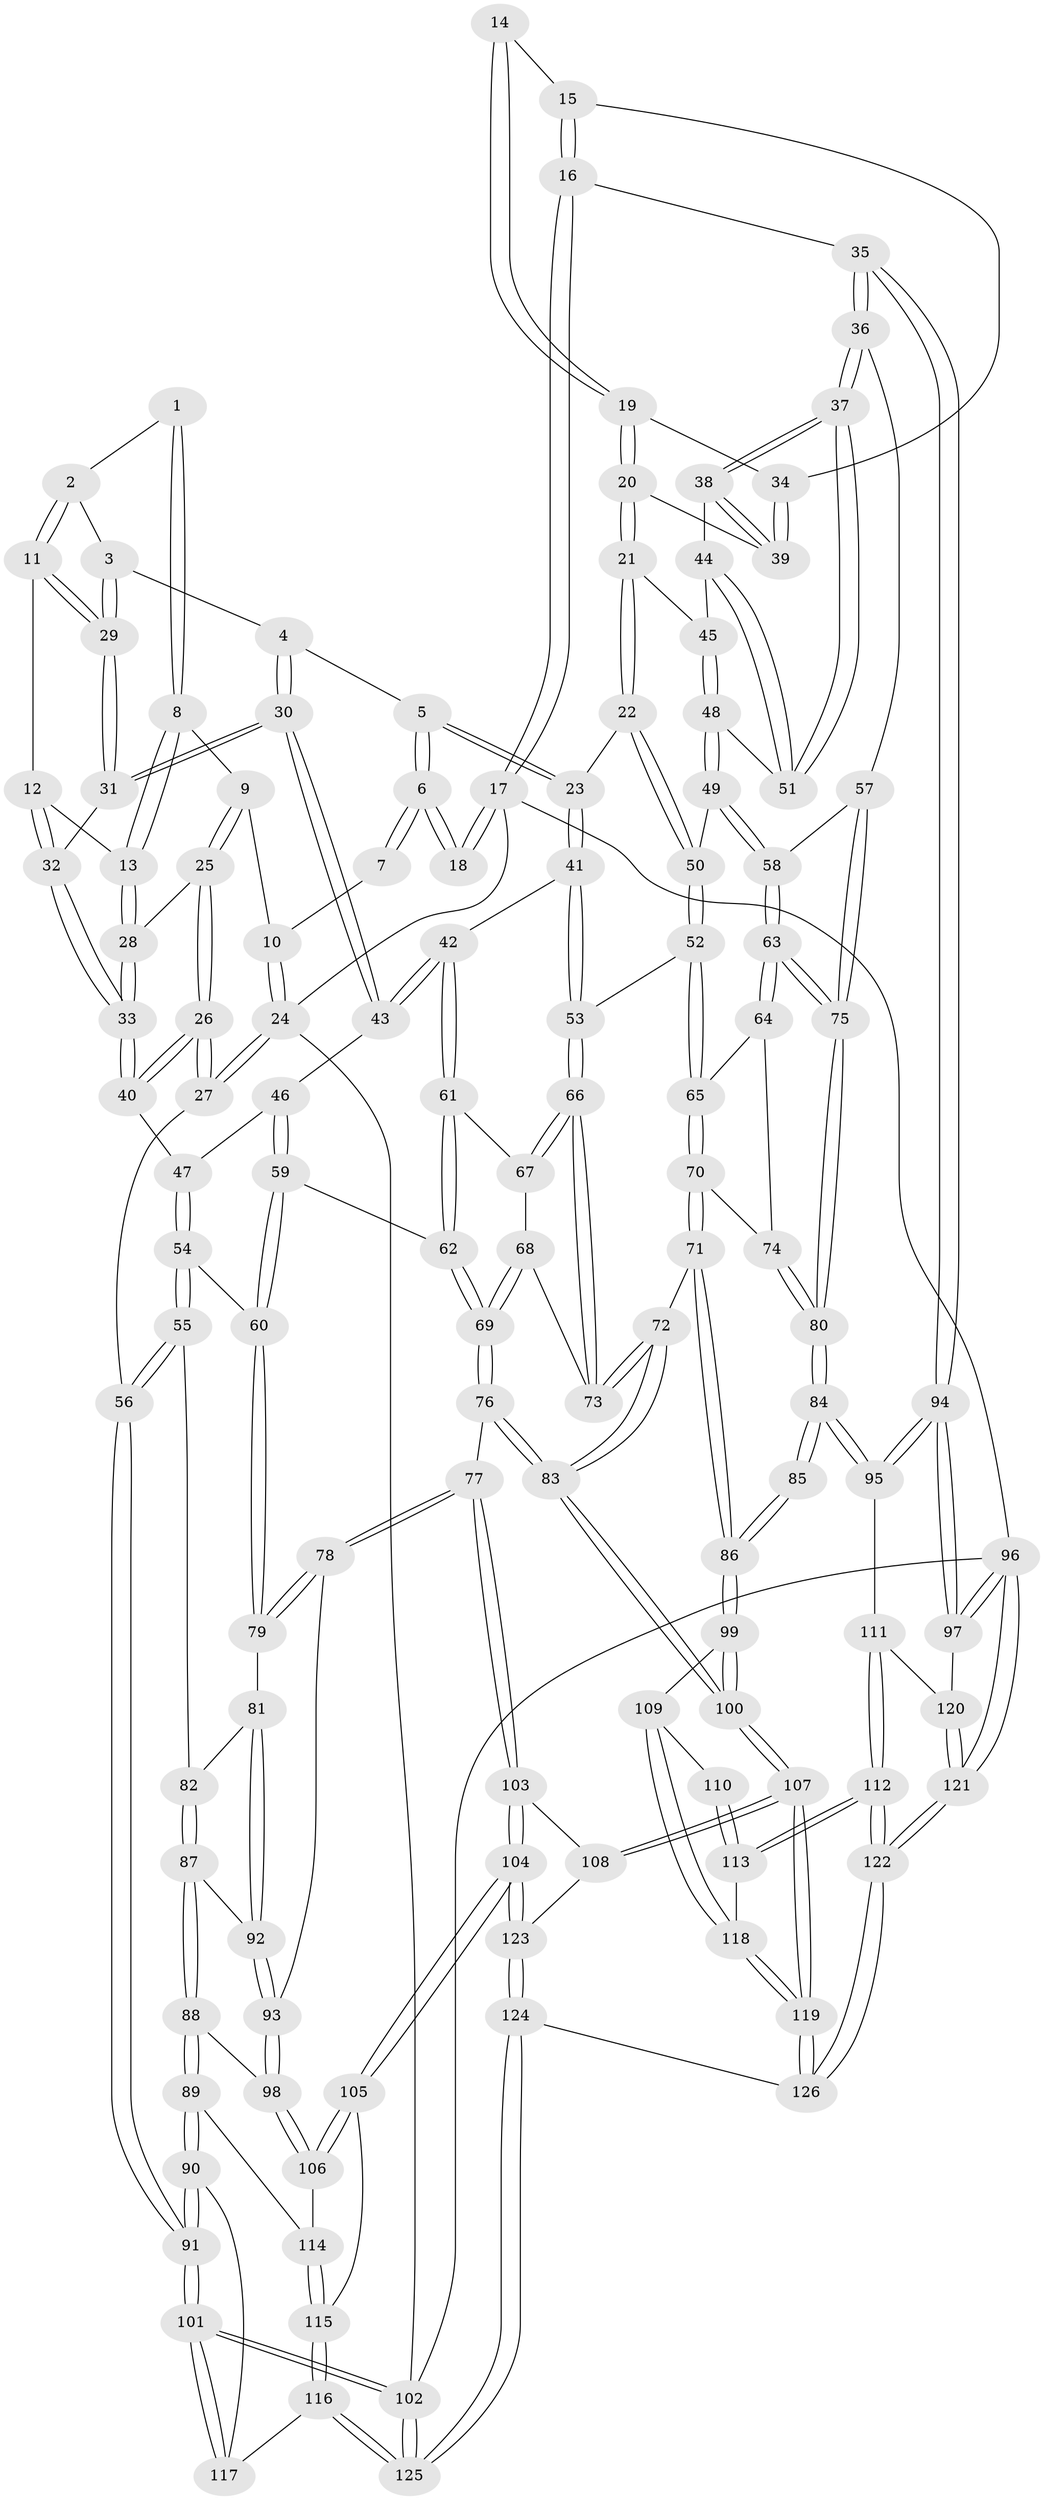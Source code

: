 // coarse degree distribution, {4: 0.5294117647058824, 2: 0.0392156862745098, 3: 0.3333333333333333, 5: 0.09803921568627451}
// Generated by graph-tools (version 1.1) at 2025/38/03/04/25 23:38:35]
// undirected, 126 vertices, 312 edges
graph export_dot {
  node [color=gray90,style=filled];
  1 [pos="+0.21954392806234724+0"];
  2 [pos="+0.28841808784587225+0.07563197702769653"];
  3 [pos="+0.4195003526882415+0.1246689261511882"];
  4 [pos="+0.5087093898017526+0.10290065907502151"];
  5 [pos="+0.6051024241313266+0.07207444998177964"];
  6 [pos="+0.6695109236416477+0"];
  7 [pos="+0.1326061336740349+0"];
  8 [pos="+0.14614701535232272+0.15788473725976024"];
  9 [pos="+0.08329402416949293+0.1598672224619009"];
  10 [pos="+0+0"];
  11 [pos="+0.2387433598395851+0.20299969894756129"];
  12 [pos="+0.22927767138459526+0.20526814217879763"];
  13 [pos="+0.16339253461868453+0.17607171565800278"];
  14 [pos="+0.8915559101353562+0.14012615790407254"];
  15 [pos="+1+0.19598835788800675"];
  16 [pos="+1+0.11866671857121082"];
  17 [pos="+1+0"];
  18 [pos="+0.8560130219753146+0"];
  19 [pos="+0.8683174839449707+0.22720038225337402"];
  20 [pos="+0.7867759152677233+0.2711897731700262"];
  21 [pos="+0.7556184883032835+0.28195815212298914"];
  22 [pos="+0.6784511818984686+0.25580939839354594"];
  23 [pos="+0.6478915751091584+0.23164526827217022"];
  24 [pos="+0+0"];
  25 [pos="+0.048259181332801396+0.21566392600255965"];
  26 [pos="+0+0.34902459793271284"];
  27 [pos="+0+0.35711919428143263"];
  28 [pos="+0.12872674936104248+0.26513970073934223"];
  29 [pos="+0.33336063051676945+0.2644353776911809"];
  30 [pos="+0.3807149330030306+0.3686146482003106"];
  31 [pos="+0.33724534722294636+0.29185840308867445"];
  32 [pos="+0.1645557609319283+0.32763149468309494"];
  33 [pos="+0.16430684951281727+0.3278362167533125"];
  34 [pos="+0.9241744081714767+0.23756157716905854"];
  35 [pos="+1+0.49026577427632684"];
  36 [pos="+1+0.48971016156034985"];
  37 [pos="+1+0.4774252846337046"];
  38 [pos="+1+0.38998979003102163"];
  39 [pos="+0.964827781508586+0.33432460349927556"];
  40 [pos="+0.1453252353805371+0.3780890269896644"];
  41 [pos="+0.47260968910569867+0.4040213974785819"];
  42 [pos="+0.4250748840731299+0.41544976049545"];
  43 [pos="+0.3949842713358067+0.4003641086538111"];
  44 [pos="+0.8070831867725844+0.32864456076259707"];
  45 [pos="+0.7748093251732181+0.31177976327489515"];
  46 [pos="+0.26713216336357243+0.44098175870417056"];
  47 [pos="+0.15206682637449123+0.38870178864455074"];
  48 [pos="+0.8106598648681785+0.44978232656562317"];
  49 [pos="+0.7940332571072786+0.4812619801134696"];
  50 [pos="+0.6796604735098929+0.4470096932972676"];
  51 [pos="+0.9377128313485091+0.4465626872371764"];
  52 [pos="+0.6298164873274609+0.5337376487216191"];
  53 [pos="+0.611316492097031+0.529960628707163"];
  54 [pos="+0.12366933481673958+0.49631784385880395"];
  55 [pos="+0+0.5649693830723113"];
  56 [pos="+0+0.5304640405193413"];
  57 [pos="+0.9477816558933438+0.5471623999924291"];
  58 [pos="+0.7931212679971684+0.5512430760948104"];
  59 [pos="+0.23904879599272624+0.555808261958957"];
  60 [pos="+0.20522631082818138+0.578627130609256"];
  61 [pos="+0.4201187705939759+0.46865366539713615"];
  62 [pos="+0.3222153755673598+0.586341311860288"];
  63 [pos="+0.7750689037545848+0.5750356829113081"];
  64 [pos="+0.7040320398543841+0.5621294340314188"];
  65 [pos="+0.6408006830962116+0.5462953789495514"];
  66 [pos="+0.5277228971016994+0.5985843080416541"];
  67 [pos="+0.4309610219654842+0.5044472271780289"];
  68 [pos="+0.42802321693442896+0.5994741485835772"];
  69 [pos="+0.36540438335279063+0.6971613817959692"];
  70 [pos="+0.6333411838260107+0.6313523164022977"];
  71 [pos="+0.6177325965067999+0.700686200804359"];
  72 [pos="+0.520690309309935+0.6423653987301617"];
  73 [pos="+0.5189364853250857+0.6254008991440319"];
  74 [pos="+0.692962545911187+0.6393940643034426"];
  75 [pos="+0.8005529216135937+0.7177972523647682"];
  76 [pos="+0.3644384577303071+0.7213018230382969"];
  77 [pos="+0.28505510086929+0.744069190794924"];
  78 [pos="+0.254716329661084+0.7341065272329053"];
  79 [pos="+0.19172226940182513+0.6099591836760178"];
  80 [pos="+0.800411673116951+0.7282727425382757"];
  81 [pos="+0.12747689845481153+0.626741729824796"];
  82 [pos="+0.02639219774300696+0.5844701633828117"];
  83 [pos="+0.41399990891159366+0.7491040098647187"];
  84 [pos="+0.8010987542194393+0.7421630193913719"];
  85 [pos="+0.7618646635732207+0.7469376866836163"];
  86 [pos="+0.6326768719336358+0.7424262707015497"];
  87 [pos="+0.0706256053490133+0.7281809779999217"];
  88 [pos="+0.03758030306687839+0.7661852716581631"];
  89 [pos="+0+0.7853943174270714"];
  90 [pos="+0+0.8110723317364037"];
  91 [pos="+0+0.8081412433816597"];
  92 [pos="+0.10874991828375265+0.709132846107094"];
  93 [pos="+0.200643879104191+0.7536526078296283"];
  94 [pos="+1+0.695554278069638"];
  95 [pos="+0.8021706626932599+0.7430643932310291"];
  96 [pos="+1+1"];
  97 [pos="+1+0.8631840361651163"];
  98 [pos="+0.1495829843415828+0.8134793366458496"];
  99 [pos="+0.5598161130034905+0.8214868567448356"];
  100 [pos="+0.4699131816657341+0.8217908128539059"];
  101 [pos="+0+1"];
  102 [pos="+0+1"];
  103 [pos="+0.27704274817751673+0.8132636236480567"];
  104 [pos="+0.18383175628227452+0.9146989046436583"];
  105 [pos="+0.1587117126786433+0.8996741803579943"];
  106 [pos="+0.14911325937676062+0.8346417386440655"];
  107 [pos="+0.41409467817130813+0.937716338925937"];
  108 [pos="+0.32159751272724896+0.9108174858387704"];
  109 [pos="+0.578799496565722+0.8505971000615573"];
  110 [pos="+0.6983233805041917+0.8505219525004841"];
  111 [pos="+0.8222751020341899+0.8482914684522374"];
  112 [pos="+0.7306789410871686+1"];
  113 [pos="+0.6842875709396219+0.9746457025592806"];
  114 [pos="+0.06189068900168031+0.8437108398686232"];
  115 [pos="+0.10723092299978232+0.9126415827906756"];
  116 [pos="+0.07158537991278445+0.9367509884118637"];
  117 [pos="+0.06236287651269984+0.9337770793041447"];
  118 [pos="+0.6039591808228661+0.8970383717484289"];
  119 [pos="+0.43516183571739914+1"];
  120 [pos="+0.8975696629892831+0.8800356515236825"];
  121 [pos="+0.9740560186389947+1"];
  122 [pos="+0.7581970595485841+1"];
  123 [pos="+0.21348192228744925+0.9602321760017345"];
  124 [pos="+0.2161775143927747+1"];
  125 [pos="+0.08821662134220228+1"];
  126 [pos="+0.4340275729876229+1"];
  1 -- 2;
  1 -- 8;
  1 -- 8;
  2 -- 3;
  2 -- 11;
  2 -- 11;
  3 -- 4;
  3 -- 29;
  3 -- 29;
  4 -- 5;
  4 -- 30;
  4 -- 30;
  5 -- 6;
  5 -- 6;
  5 -- 23;
  5 -- 23;
  6 -- 7;
  6 -- 7;
  6 -- 18;
  6 -- 18;
  7 -- 10;
  8 -- 9;
  8 -- 13;
  8 -- 13;
  9 -- 10;
  9 -- 25;
  9 -- 25;
  10 -- 24;
  10 -- 24;
  11 -- 12;
  11 -- 29;
  11 -- 29;
  12 -- 13;
  12 -- 32;
  12 -- 32;
  13 -- 28;
  13 -- 28;
  14 -- 15;
  14 -- 19;
  14 -- 19;
  15 -- 16;
  15 -- 16;
  15 -- 34;
  16 -- 17;
  16 -- 17;
  16 -- 35;
  17 -- 18;
  17 -- 18;
  17 -- 24;
  17 -- 96;
  19 -- 20;
  19 -- 20;
  19 -- 34;
  20 -- 21;
  20 -- 21;
  20 -- 39;
  21 -- 22;
  21 -- 22;
  21 -- 45;
  22 -- 23;
  22 -- 50;
  22 -- 50;
  23 -- 41;
  23 -- 41;
  24 -- 27;
  24 -- 27;
  24 -- 102;
  25 -- 26;
  25 -- 26;
  25 -- 28;
  26 -- 27;
  26 -- 27;
  26 -- 40;
  26 -- 40;
  27 -- 56;
  28 -- 33;
  28 -- 33;
  29 -- 31;
  29 -- 31;
  30 -- 31;
  30 -- 31;
  30 -- 43;
  30 -- 43;
  31 -- 32;
  32 -- 33;
  32 -- 33;
  33 -- 40;
  33 -- 40;
  34 -- 39;
  34 -- 39;
  35 -- 36;
  35 -- 36;
  35 -- 94;
  35 -- 94;
  36 -- 37;
  36 -- 37;
  36 -- 57;
  37 -- 38;
  37 -- 38;
  37 -- 51;
  37 -- 51;
  38 -- 39;
  38 -- 39;
  38 -- 44;
  40 -- 47;
  41 -- 42;
  41 -- 53;
  41 -- 53;
  42 -- 43;
  42 -- 43;
  42 -- 61;
  42 -- 61;
  43 -- 46;
  44 -- 45;
  44 -- 51;
  44 -- 51;
  45 -- 48;
  45 -- 48;
  46 -- 47;
  46 -- 59;
  46 -- 59;
  47 -- 54;
  47 -- 54;
  48 -- 49;
  48 -- 49;
  48 -- 51;
  49 -- 50;
  49 -- 58;
  49 -- 58;
  50 -- 52;
  50 -- 52;
  52 -- 53;
  52 -- 65;
  52 -- 65;
  53 -- 66;
  53 -- 66;
  54 -- 55;
  54 -- 55;
  54 -- 60;
  55 -- 56;
  55 -- 56;
  55 -- 82;
  56 -- 91;
  56 -- 91;
  57 -- 58;
  57 -- 75;
  57 -- 75;
  58 -- 63;
  58 -- 63;
  59 -- 60;
  59 -- 60;
  59 -- 62;
  60 -- 79;
  60 -- 79;
  61 -- 62;
  61 -- 62;
  61 -- 67;
  62 -- 69;
  62 -- 69;
  63 -- 64;
  63 -- 64;
  63 -- 75;
  63 -- 75;
  64 -- 65;
  64 -- 74;
  65 -- 70;
  65 -- 70;
  66 -- 67;
  66 -- 67;
  66 -- 73;
  66 -- 73;
  67 -- 68;
  68 -- 69;
  68 -- 69;
  68 -- 73;
  69 -- 76;
  69 -- 76;
  70 -- 71;
  70 -- 71;
  70 -- 74;
  71 -- 72;
  71 -- 86;
  71 -- 86;
  72 -- 73;
  72 -- 73;
  72 -- 83;
  72 -- 83;
  74 -- 80;
  74 -- 80;
  75 -- 80;
  75 -- 80;
  76 -- 77;
  76 -- 83;
  76 -- 83;
  77 -- 78;
  77 -- 78;
  77 -- 103;
  77 -- 103;
  78 -- 79;
  78 -- 79;
  78 -- 93;
  79 -- 81;
  80 -- 84;
  80 -- 84;
  81 -- 82;
  81 -- 92;
  81 -- 92;
  82 -- 87;
  82 -- 87;
  83 -- 100;
  83 -- 100;
  84 -- 85;
  84 -- 85;
  84 -- 95;
  84 -- 95;
  85 -- 86;
  85 -- 86;
  86 -- 99;
  86 -- 99;
  87 -- 88;
  87 -- 88;
  87 -- 92;
  88 -- 89;
  88 -- 89;
  88 -- 98;
  89 -- 90;
  89 -- 90;
  89 -- 114;
  90 -- 91;
  90 -- 91;
  90 -- 117;
  91 -- 101;
  91 -- 101;
  92 -- 93;
  92 -- 93;
  93 -- 98;
  93 -- 98;
  94 -- 95;
  94 -- 95;
  94 -- 97;
  94 -- 97;
  95 -- 111;
  96 -- 97;
  96 -- 97;
  96 -- 121;
  96 -- 121;
  96 -- 102;
  97 -- 120;
  98 -- 106;
  98 -- 106;
  99 -- 100;
  99 -- 100;
  99 -- 109;
  100 -- 107;
  100 -- 107;
  101 -- 102;
  101 -- 102;
  101 -- 117;
  101 -- 117;
  102 -- 125;
  102 -- 125;
  103 -- 104;
  103 -- 104;
  103 -- 108;
  104 -- 105;
  104 -- 105;
  104 -- 123;
  104 -- 123;
  105 -- 106;
  105 -- 106;
  105 -- 115;
  106 -- 114;
  107 -- 108;
  107 -- 108;
  107 -- 119;
  107 -- 119;
  108 -- 123;
  109 -- 110;
  109 -- 118;
  109 -- 118;
  110 -- 113;
  110 -- 113;
  111 -- 112;
  111 -- 112;
  111 -- 120;
  112 -- 113;
  112 -- 113;
  112 -- 122;
  112 -- 122;
  113 -- 118;
  114 -- 115;
  114 -- 115;
  115 -- 116;
  115 -- 116;
  116 -- 117;
  116 -- 125;
  116 -- 125;
  118 -- 119;
  118 -- 119;
  119 -- 126;
  119 -- 126;
  120 -- 121;
  120 -- 121;
  121 -- 122;
  121 -- 122;
  122 -- 126;
  122 -- 126;
  123 -- 124;
  123 -- 124;
  124 -- 125;
  124 -- 125;
  124 -- 126;
}
